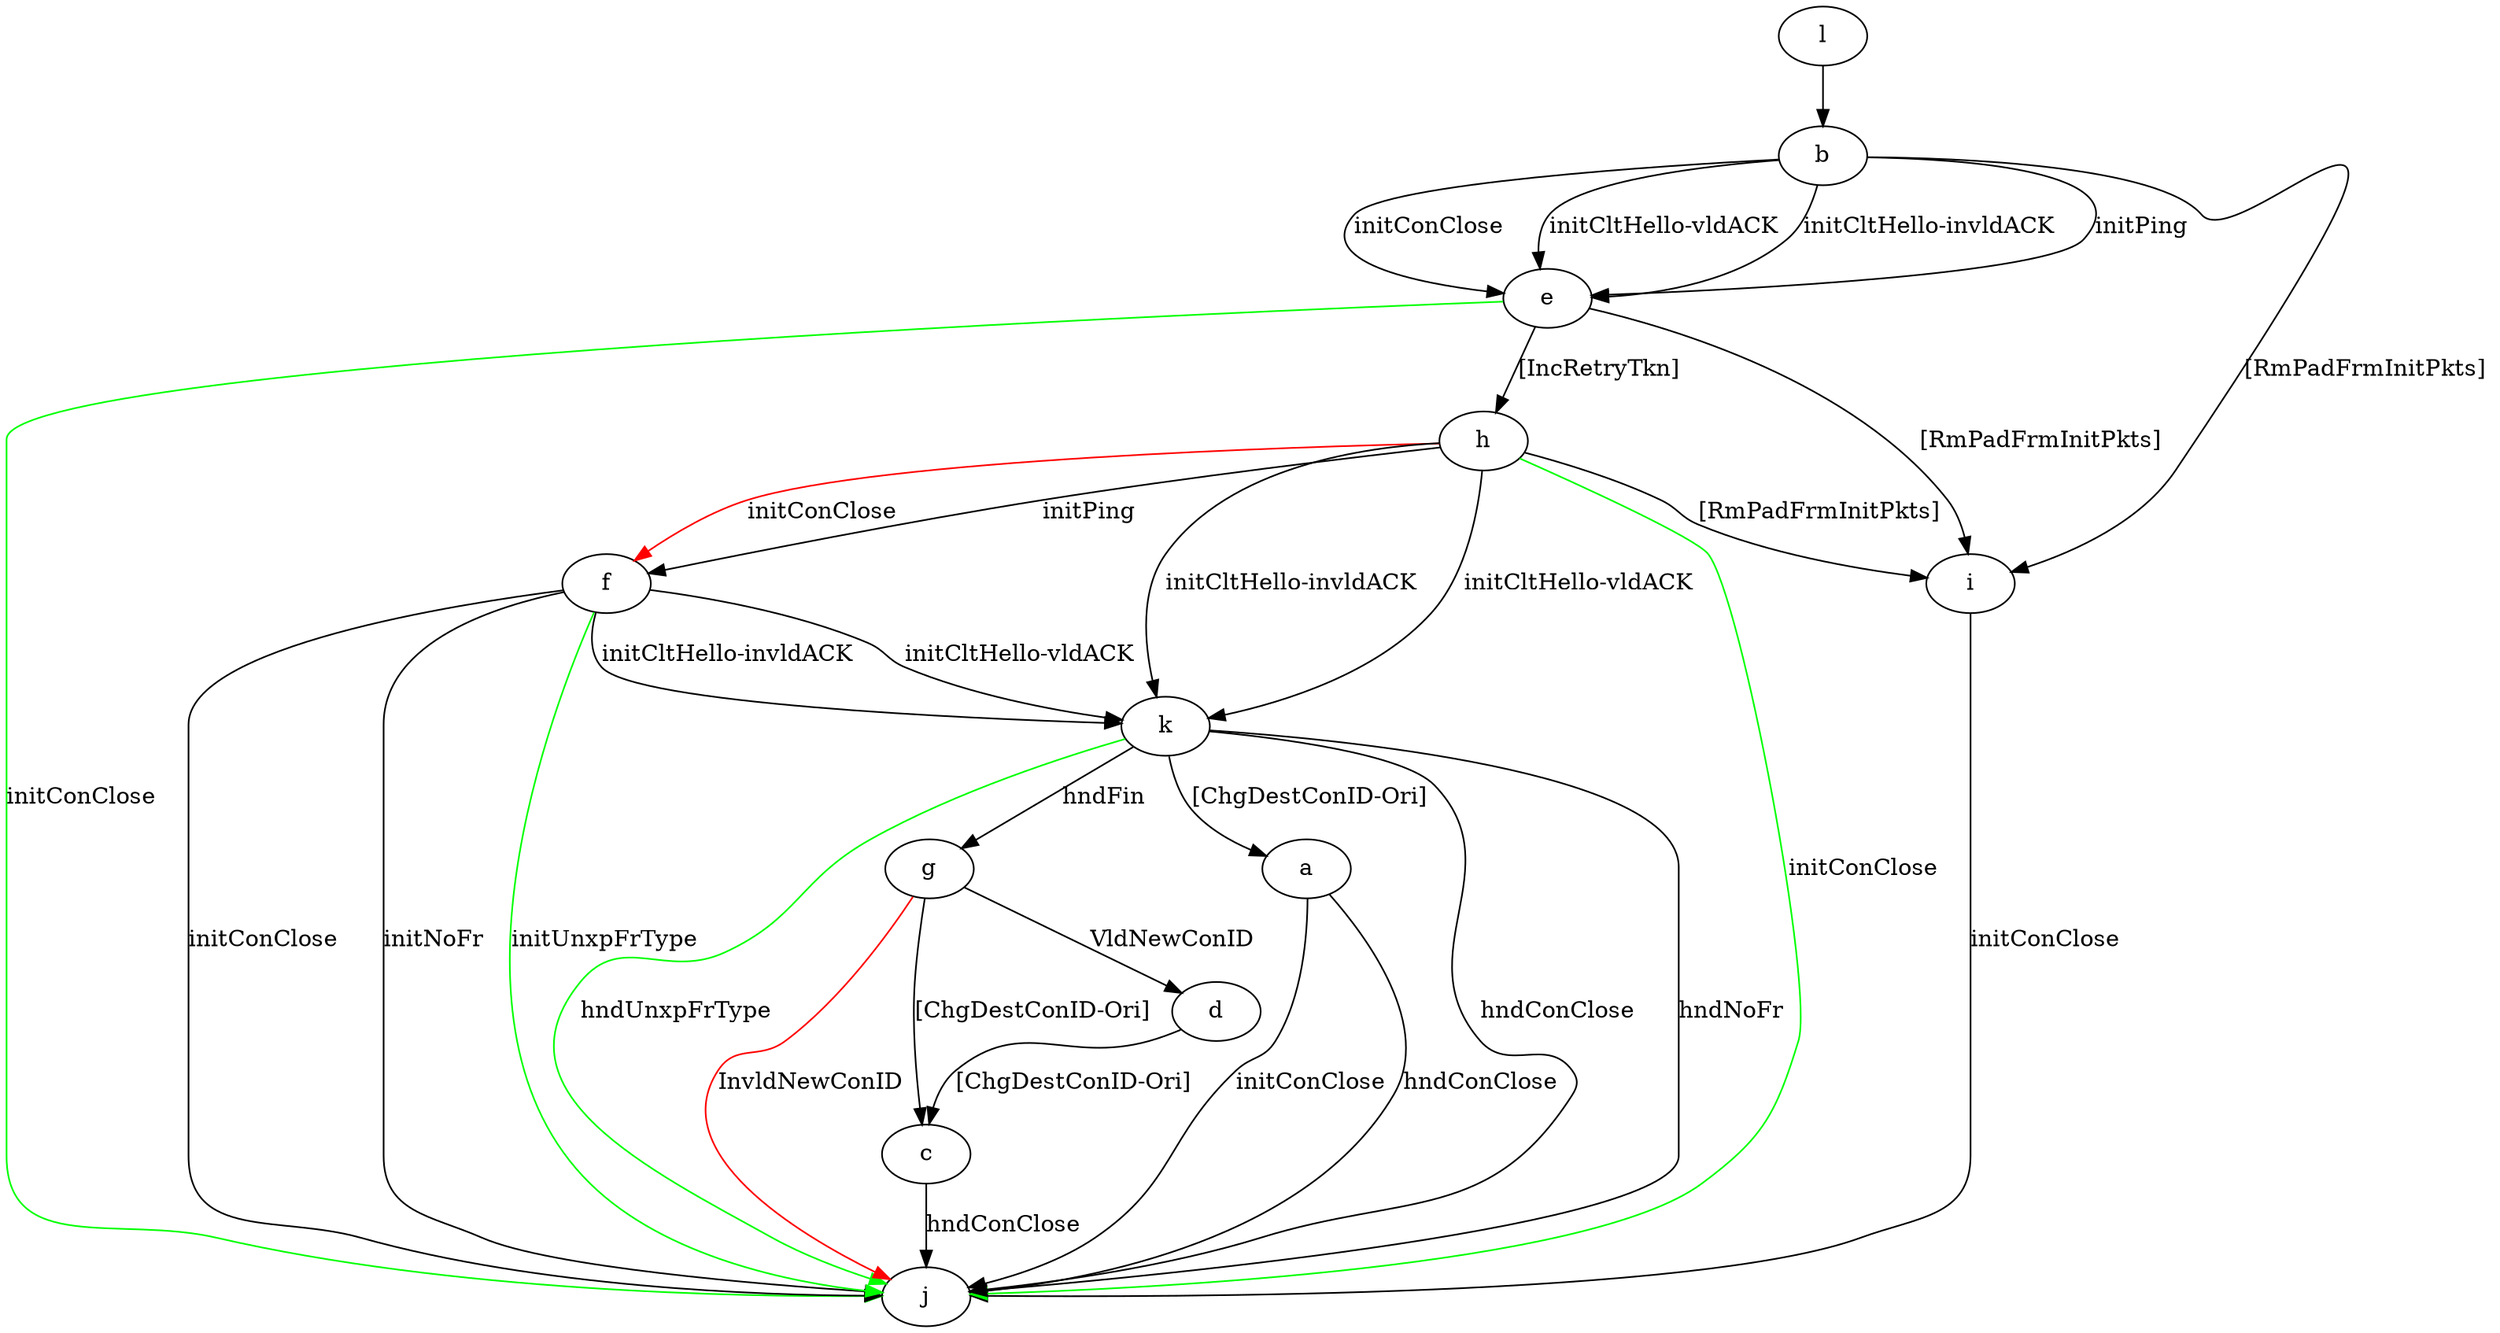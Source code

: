 digraph "" {
	a -> j	[key=0,
		label="initConClose "];
	a -> j	[key=1,
		label="hndConClose "];
	b -> e	[key=0,
		label="initPing "];
	b -> e	[key=1,
		label="initConClose "];
	b -> e	[key=2,
		label="initCltHello-vldACK "];
	b -> e	[key=3,
		label="initCltHello-invldACK "];
	b -> i	[key=0,
		label="[RmPadFrmInitPkts] "];
	c -> j	[key=0,
		label="hndConClose "];
	d -> c	[key=0,
		label="[ChgDestConID-Ori] "];
	e -> h	[key=0,
		label="[IncRetryTkn] "];
	e -> i	[key=0,
		label="[RmPadFrmInitPkts] "];
	e -> j	[key=0,
		color=green,
		label="initConClose "];
	f -> j	[key=0,
		label="initConClose "];
	f -> j	[key=1,
		label="initNoFr "];
	f -> j	[key=2,
		color=green,
		label="initUnxpFrType "];
	f -> k	[key=0,
		label="initCltHello-vldACK "];
	f -> k	[key=1,
		label="initCltHello-invldACK "];
	g -> c	[key=0,
		label="[ChgDestConID-Ori] "];
	g -> d	[key=0,
		label="VldNewConID "];
	g -> j	[key=0,
		color=red,
		label="InvldNewConID "];
	h -> f	[key=0,
		label="initPing "];
	h -> f	[key=1,
		color=red,
		label="initConClose "];
	h -> i	[key=0,
		label="[RmPadFrmInitPkts] "];
	h -> j	[key=0,
		color=green,
		label="initConClose "];
	h -> k	[key=0,
		label="initCltHello-vldACK "];
	h -> k	[key=1,
		label="initCltHello-invldACK "];
	i -> j	[key=0,
		label="initConClose "];
	k -> a	[key=0,
		label="[ChgDestConID-Ori] "];
	k -> g	[key=0,
		label="hndFin "];
	k -> j	[key=0,
		label="hndConClose "];
	k -> j	[key=1,
		label="hndNoFr "];
	k -> j	[key=2,
		color=green,
		label="hndUnxpFrType "];
	l -> b	[key=0];
}

